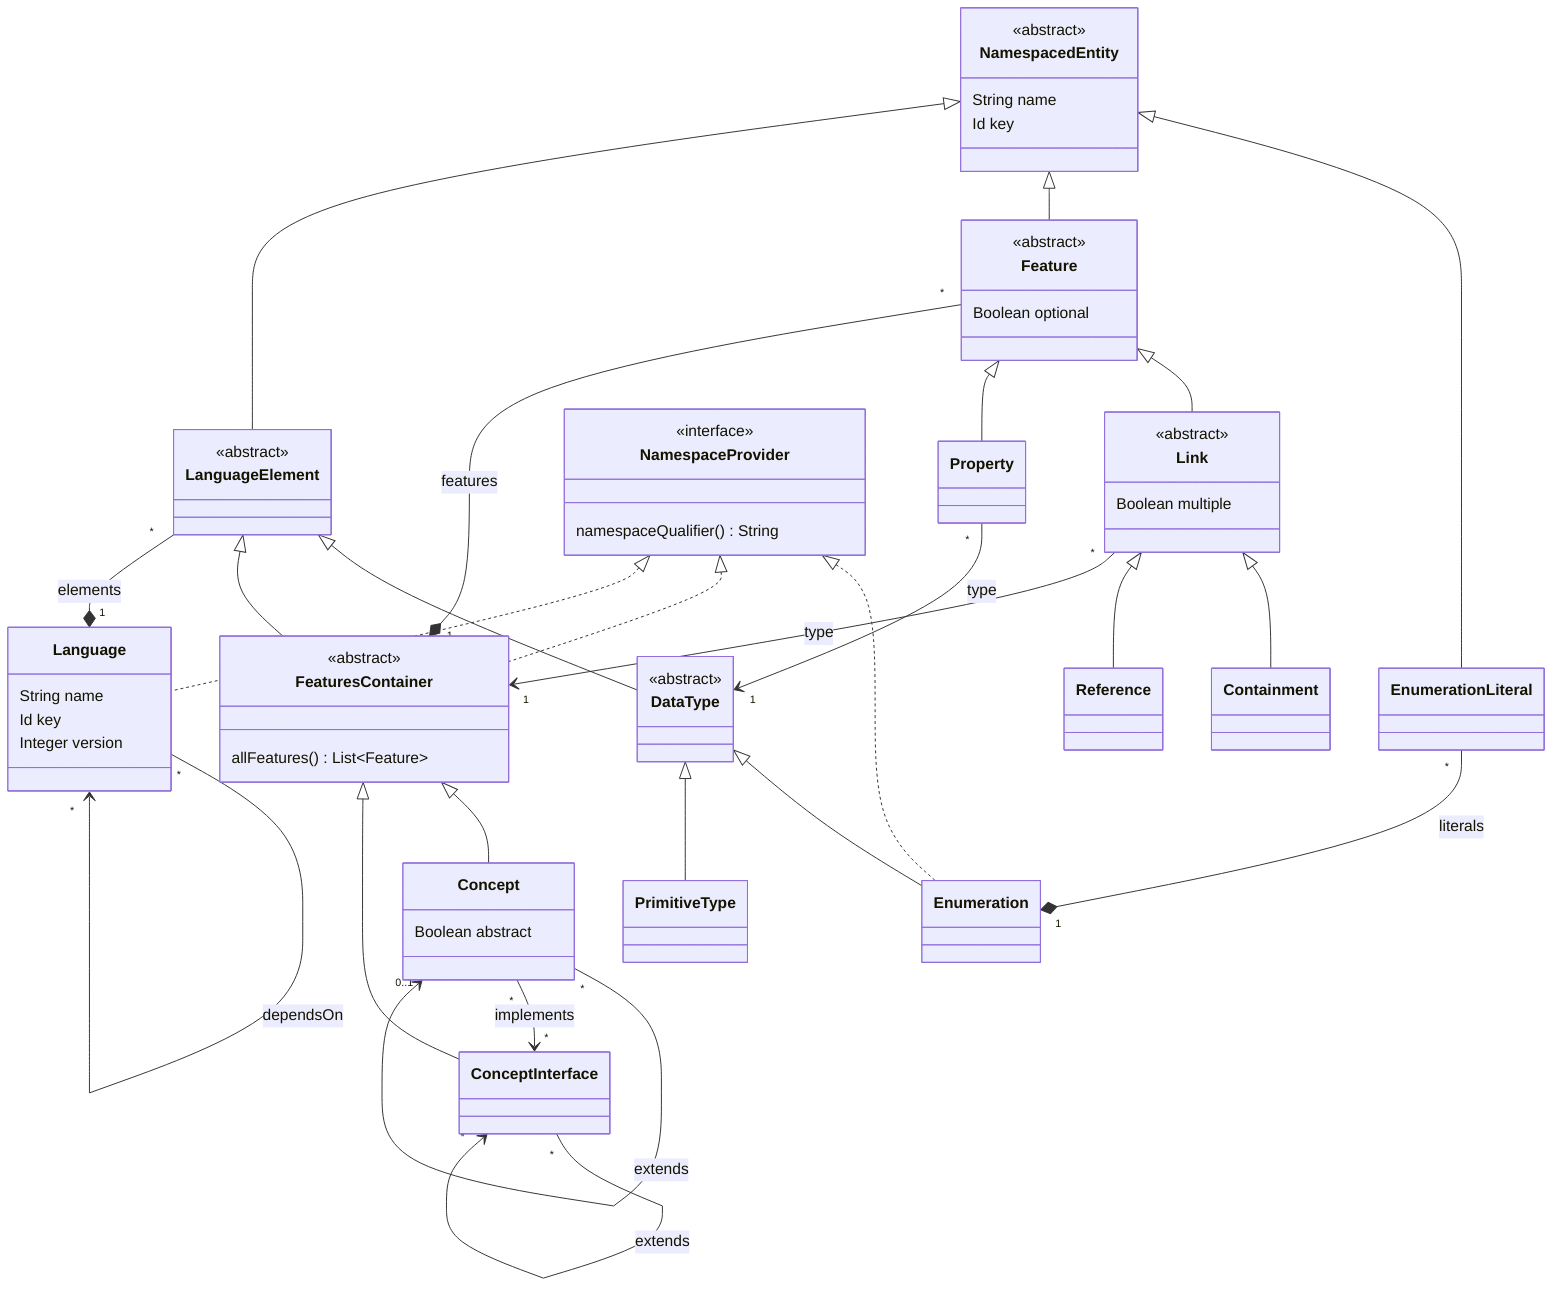 classDiagram

class Concept{
    Boolean abstract
}
FeaturesContainer <|-- Concept

class ConceptInterface
FeaturesContainer <|-- ConceptInterface

class Containment
Link <|-- Containment

class DataType
<<abstract>> DataType
LanguageElement <|-- DataType

class Enumeration
DataType <|-- Enumeration
NamespaceProvider <|.. Enumeration

class EnumerationLiteral
NamespacedEntity <|-- EnumerationLiteral

class Feature {
    Boolean optional
}
<<abstract>> Feature
NamespacedEntity <|-- Feature

class FeaturesContainer {
    allFeatures() List~Feature~
}
<<abstract>> FeaturesContainer
LanguageElement <|-- FeaturesContainer
NamespaceProvider <|.. FeaturesContainer

class Link {
    Boolean multiple
}
<<abstract>> Link
Feature <|-- Link

class Language {
    String name
    Id key
    Integer version
}
NamespaceProvider <|.. Language

class LanguageElement
<<abstract>> LanguageElement
NamespacedEntity <|-- LanguageElement

class NamespacedEntity {
    String name
    Id key
}
<<abstract>> NamespacedEntity

class NamespaceProvider {
    namespaceQualifier() String
}
<<interface>> NamespaceProvider

class PrimitiveType
DataType <|-- PrimitiveType

class Property
Feature <|-- Property

class Reference
Link <|-- Reference


%% relations:

Concept "*" --> "0..1" Concept: extends
Concept "*" --> "*" ConceptInterface: implements

ConceptInterface "*" --> "*" ConceptInterface: extends

EnumerationLiteral "*" --* "1" Enumeration : literals

Feature "*" --* "1" FeaturesContainer: features

Link "*" --> "1" FeaturesContainer: type

Language "*" --> "*" Language: dependsOn
LanguageElement "*" --* "1" Language: elements

Property "*" --> "1" DataType: type